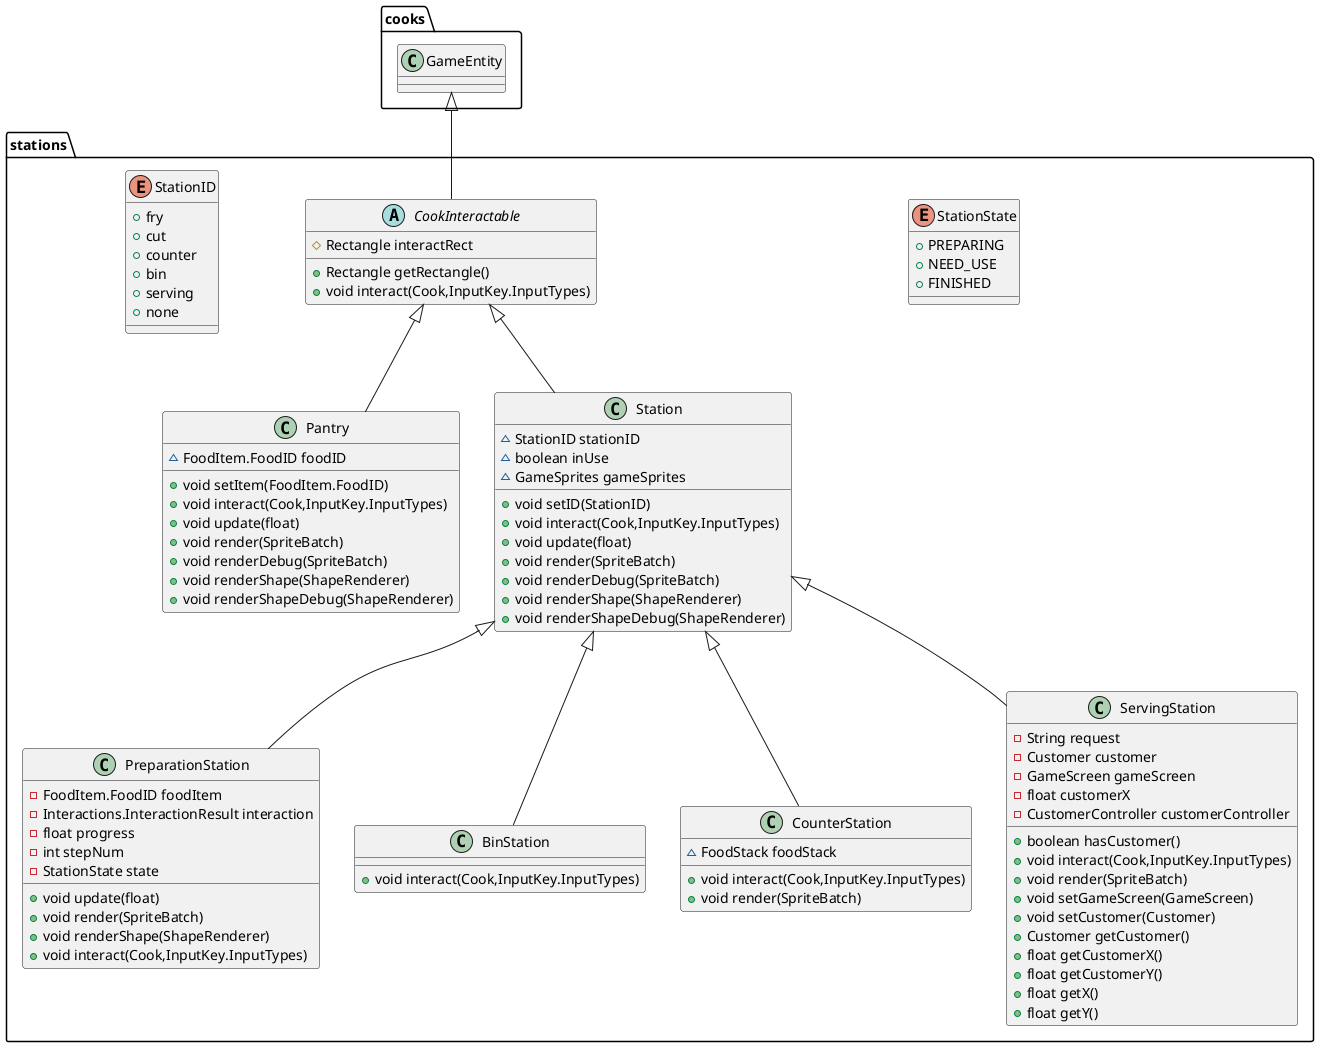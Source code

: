 @startuml
class stations.PreparationStation {
- FoodItem.FoodID foodItem
- Interactions.InteractionResult interaction
- float progress
- int stepNum
- StationState state
+ void update(float)
+ void render(SpriteBatch)
+ void renderShape(ShapeRenderer)
+ void interact(Cook,InputKey.InputTypes)
}
enum stations.StationState {
+  PREPARING
+  NEED_USE
+  FINISHED
}
class stations.BinStation {
+ void interact(Cook,InputKey.InputTypes)
}
class stations.CounterStation {
~ FoodStack foodStack
+ void interact(Cook,InputKey.InputTypes)
+ void render(SpriteBatch)
}
abstract class stations.CookInteractable {
# Rectangle interactRect
+ Rectangle getRectangle()
+ void interact(Cook,InputKey.InputTypes)
}
class stations.Pantry {
~ FoodItem.FoodID foodID
+ void setItem(FoodItem.FoodID)
+ void interact(Cook,InputKey.InputTypes)
+ void update(float)
+ void render(SpriteBatch)
+ void renderDebug(SpriteBatch)
+ void renderShape(ShapeRenderer)
+ void renderShapeDebug(ShapeRenderer)
}
class stations.ServingStation {
- String request
- Customer customer
- GameScreen gameScreen
- float customerX
- CustomerController customerController
+ boolean hasCustomer()
+ void interact(Cook,InputKey.InputTypes)
+ void render(SpriteBatch)
+ void setGameScreen(GameScreen)
+ void setCustomer(Customer)
+ Customer getCustomer()
+ float getCustomerX()
+ float getCustomerY()
+ float getX()
+ float getY()
}
class stations.Station {
~ StationID stationID
~ boolean inUse
~ GameSprites gameSprites
+ void setID(StationID)
+ void interact(Cook,InputKey.InputTypes)
+ void update(float)
+ void render(SpriteBatch)
+ void renderDebug(SpriteBatch)
+ void renderShape(ShapeRenderer)
+ void renderShapeDebug(ShapeRenderer)
}
enum stations.StationID {
+  fry
+  cut
+  counter
+  bin
+  serving
+  none
}


stations.Station <|-- stations.PreparationStation
stations.Station <|-- stations.BinStation
stations.Station <|-- stations.CounterStation
cooks.GameEntity <|-- stations.CookInteractable
stations.CookInteractable <|-- stations.Pantry
stations.Station <|-- stations.ServingStation
stations.CookInteractable <|-- stations.Station
@enduml